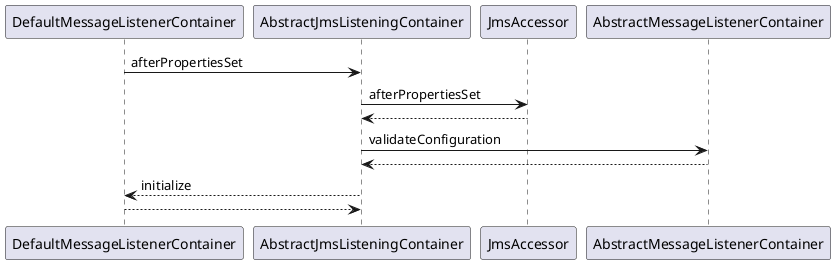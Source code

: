 @startuml
DefaultMessageListenerContainer -> AbstractJmsListeningContainer: afterPropertiesSet
AbstractJmsListeningContainer -> JmsAccessor: afterPropertiesSet
JmsAccessor --> AbstractJmsListeningContainer
AbstractJmsListeningContainer -> AbstractMessageListenerContainer: validateConfiguration
AbstractMessageListenerContainer --> AbstractJmsListeningContainer
AbstractJmsListeningContainer --> DefaultMessageListenerContainer:initialize
DefaultMessageListenerContainer --> AbstractJmsListeningContainer

@enduml